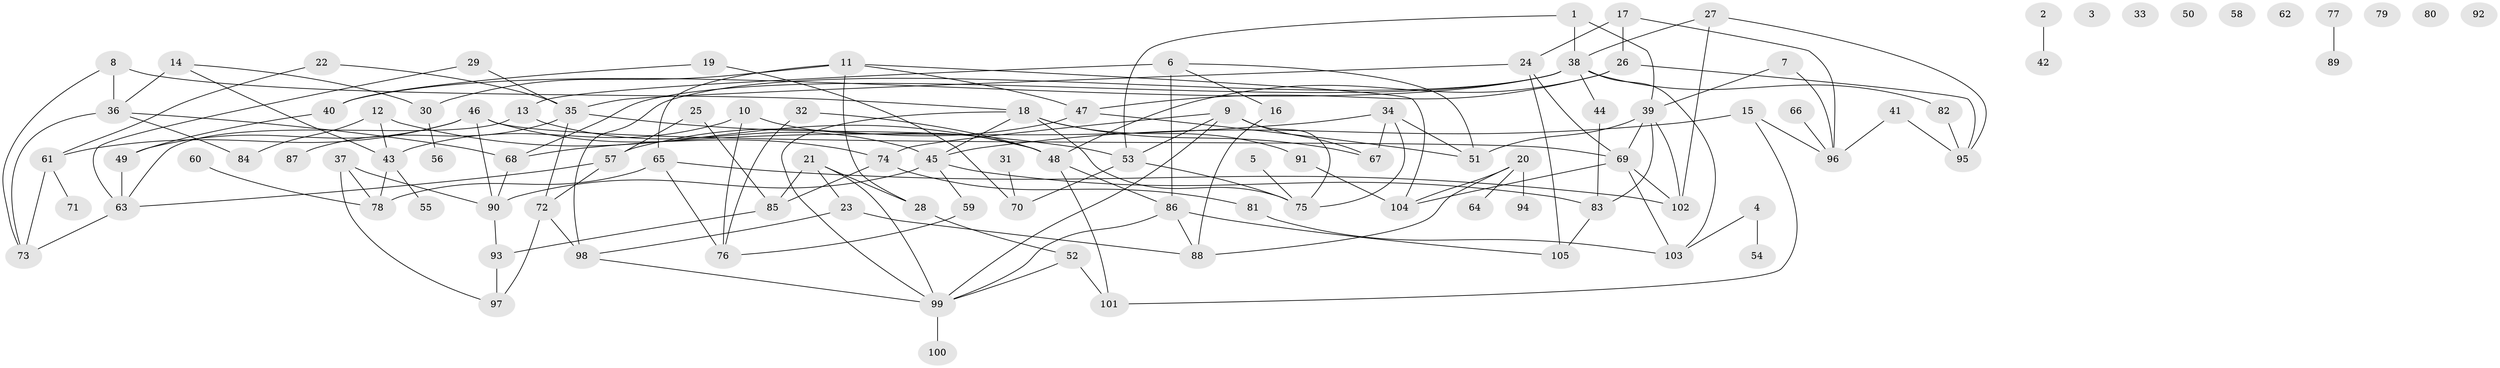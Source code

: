 // coarse degree distribution, {13: 0.023255813953488372, 3: 0.16279069767441862, 2: 0.11627906976744186, 8: 0.09302325581395349, 6: 0.11627906976744186, 5: 0.11627906976744186, 4: 0.11627906976744186, 9: 0.023255813953488372, 1: 0.18604651162790697, 7: 0.046511627906976744}
// Generated by graph-tools (version 1.1) at 2025/48/03/04/25 22:48:20]
// undirected, 105 vertices, 159 edges
graph export_dot {
  node [color=gray90,style=filled];
  1;
  2;
  3;
  4;
  5;
  6;
  7;
  8;
  9;
  10;
  11;
  12;
  13;
  14;
  15;
  16;
  17;
  18;
  19;
  20;
  21;
  22;
  23;
  24;
  25;
  26;
  27;
  28;
  29;
  30;
  31;
  32;
  33;
  34;
  35;
  36;
  37;
  38;
  39;
  40;
  41;
  42;
  43;
  44;
  45;
  46;
  47;
  48;
  49;
  50;
  51;
  52;
  53;
  54;
  55;
  56;
  57;
  58;
  59;
  60;
  61;
  62;
  63;
  64;
  65;
  66;
  67;
  68;
  69;
  70;
  71;
  72;
  73;
  74;
  75;
  76;
  77;
  78;
  79;
  80;
  81;
  82;
  83;
  84;
  85;
  86;
  87;
  88;
  89;
  90;
  91;
  92;
  93;
  94;
  95;
  96;
  97;
  98;
  99;
  100;
  101;
  102;
  103;
  104;
  105;
  1 -- 38;
  1 -- 39;
  1 -- 53;
  2 -- 42;
  4 -- 54;
  4 -- 103;
  5 -- 75;
  6 -- 13;
  6 -- 16;
  6 -- 51;
  6 -- 86;
  7 -- 39;
  7 -- 96;
  8 -- 18;
  8 -- 36;
  8 -- 73;
  9 -- 53;
  9 -- 67;
  9 -- 74;
  9 -- 75;
  9 -- 99;
  10 -- 43;
  10 -- 48;
  10 -- 76;
  11 -- 28;
  11 -- 30;
  11 -- 47;
  11 -- 65;
  11 -- 104;
  12 -- 43;
  12 -- 48;
  12 -- 84;
  13 -- 45;
  13 -- 63;
  14 -- 30;
  14 -- 36;
  14 -- 43;
  15 -- 45;
  15 -- 96;
  15 -- 101;
  16 -- 88;
  17 -- 24;
  17 -- 26;
  17 -- 96;
  18 -- 45;
  18 -- 67;
  18 -- 75;
  18 -- 91;
  18 -- 99;
  19 -- 40;
  19 -- 70;
  20 -- 64;
  20 -- 88;
  20 -- 94;
  20 -- 104;
  21 -- 23;
  21 -- 28;
  21 -- 85;
  21 -- 99;
  22 -- 35;
  22 -- 61;
  23 -- 88;
  23 -- 98;
  24 -- 35;
  24 -- 69;
  24 -- 105;
  25 -- 57;
  25 -- 85;
  26 -- 47;
  26 -- 48;
  26 -- 95;
  27 -- 38;
  27 -- 95;
  27 -- 102;
  28 -- 52;
  29 -- 35;
  29 -- 63;
  30 -- 56;
  31 -- 70;
  32 -- 48;
  32 -- 76;
  34 -- 51;
  34 -- 67;
  34 -- 68;
  34 -- 75;
  35 -- 53;
  35 -- 72;
  35 -- 87;
  36 -- 68;
  36 -- 73;
  36 -- 84;
  37 -- 78;
  37 -- 90;
  37 -- 97;
  38 -- 40;
  38 -- 44;
  38 -- 68;
  38 -- 82;
  38 -- 98;
  38 -- 103;
  39 -- 51;
  39 -- 69;
  39 -- 83;
  39 -- 102;
  40 -- 49;
  41 -- 95;
  41 -- 96;
  43 -- 55;
  43 -- 78;
  44 -- 83;
  45 -- 59;
  45 -- 83;
  45 -- 90;
  46 -- 49;
  46 -- 61;
  46 -- 69;
  46 -- 74;
  46 -- 90;
  47 -- 51;
  47 -- 57;
  48 -- 86;
  48 -- 101;
  49 -- 63;
  52 -- 99;
  52 -- 101;
  53 -- 70;
  53 -- 75;
  57 -- 63;
  57 -- 72;
  59 -- 76;
  60 -- 78;
  61 -- 71;
  61 -- 73;
  63 -- 73;
  65 -- 76;
  65 -- 78;
  65 -- 102;
  66 -- 96;
  68 -- 90;
  69 -- 102;
  69 -- 103;
  69 -- 104;
  72 -- 97;
  72 -- 98;
  74 -- 81;
  74 -- 85;
  77 -- 89;
  81 -- 103;
  82 -- 95;
  83 -- 105;
  85 -- 93;
  86 -- 88;
  86 -- 99;
  86 -- 105;
  90 -- 93;
  91 -- 104;
  93 -- 97;
  98 -- 99;
  99 -- 100;
}
